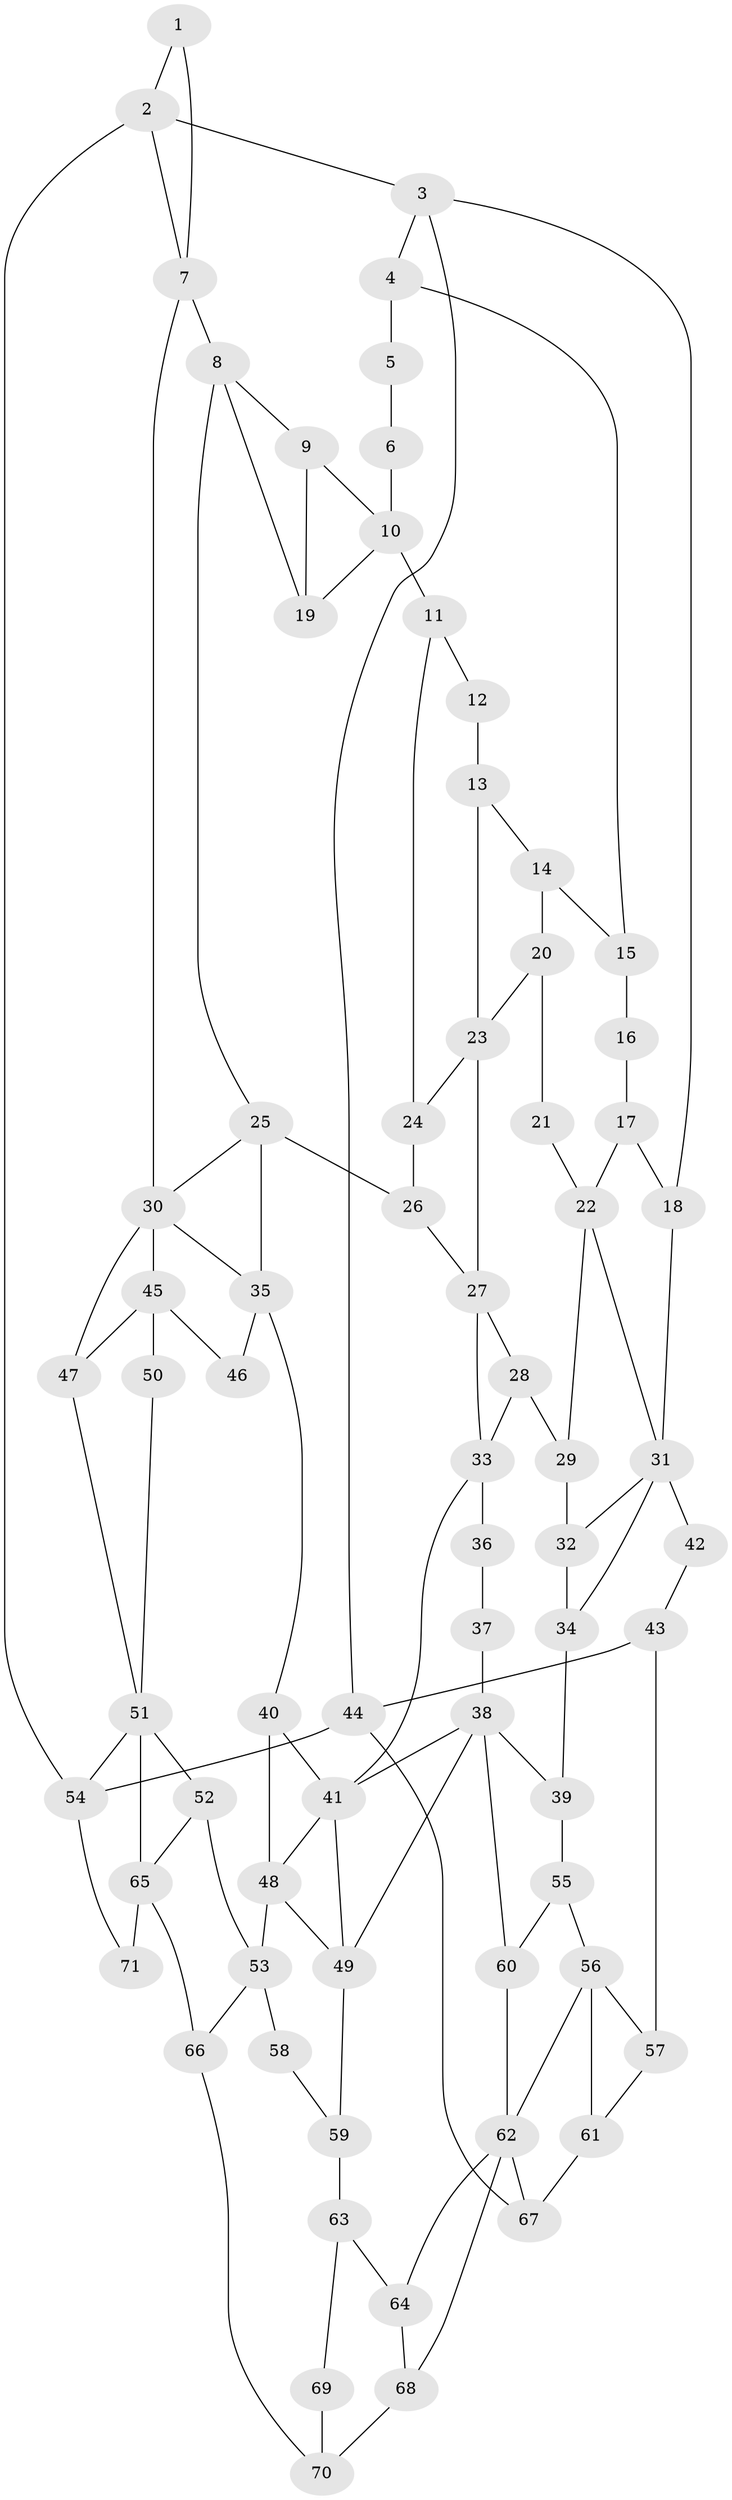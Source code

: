 // original degree distribution, {3: 0.035211267605633804, 6: 0.2323943661971831, 5: 0.528169014084507, 4: 0.20422535211267606}
// Generated by graph-tools (version 1.1) at 2025/38/03/09/25 02:38:52]
// undirected, 71 vertices, 115 edges
graph export_dot {
graph [start="1"]
  node [color=gray90,style=filled];
  1;
  2;
  3;
  4;
  5;
  6;
  7;
  8;
  9;
  10;
  11;
  12;
  13;
  14;
  15;
  16;
  17;
  18;
  19;
  20;
  21;
  22;
  23;
  24;
  25;
  26;
  27;
  28;
  29;
  30;
  31;
  32;
  33;
  34;
  35;
  36;
  37;
  38;
  39;
  40;
  41;
  42;
  43;
  44;
  45;
  46;
  47;
  48;
  49;
  50;
  51;
  52;
  53;
  54;
  55;
  56;
  57;
  58;
  59;
  60;
  61;
  62;
  63;
  64;
  65;
  66;
  67;
  68;
  69;
  70;
  71;
  1 -- 2 [weight=1.0];
  1 -- 7 [weight=1.0];
  2 -- 3 [weight=1.0];
  2 -- 7 [weight=1.0];
  2 -- 54 [weight=1.0];
  3 -- 4 [weight=1.0];
  3 -- 18 [weight=1.0];
  3 -- 44 [weight=1.0];
  4 -- 5 [weight=2.0];
  4 -- 15 [weight=1.0];
  5 -- 6 [weight=1.0];
  6 -- 10 [weight=2.0];
  7 -- 8 [weight=2.0];
  7 -- 30 [weight=2.0];
  8 -- 9 [weight=1.0];
  8 -- 19 [weight=1.0];
  8 -- 25 [weight=1.0];
  9 -- 10 [weight=1.0];
  9 -- 19 [weight=1.0];
  10 -- 11 [weight=2.0];
  10 -- 19 [weight=1.0];
  11 -- 12 [weight=2.0];
  11 -- 24 [weight=1.0];
  12 -- 13 [weight=1.0];
  13 -- 14 [weight=1.0];
  13 -- 23 [weight=1.0];
  14 -- 15 [weight=1.0];
  14 -- 20 [weight=1.0];
  15 -- 16 [weight=1.0];
  16 -- 17 [weight=2.0];
  17 -- 18 [weight=1.0];
  17 -- 22 [weight=2.0];
  18 -- 31 [weight=1.0];
  20 -- 21 [weight=1.0];
  20 -- 23 [weight=2.0];
  21 -- 22 [weight=2.0];
  22 -- 29 [weight=1.0];
  22 -- 31 [weight=1.0];
  23 -- 24 [weight=1.0];
  23 -- 27 [weight=2.0];
  24 -- 26 [weight=1.0];
  25 -- 26 [weight=2.0];
  25 -- 30 [weight=1.0];
  25 -- 35 [weight=2.0];
  26 -- 27 [weight=1.0];
  27 -- 28 [weight=1.0];
  27 -- 33 [weight=1.0];
  28 -- 29 [weight=1.0];
  28 -- 33 [weight=1.0];
  29 -- 32 [weight=1.0];
  30 -- 35 [weight=1.0];
  30 -- 45 [weight=1.0];
  30 -- 47 [weight=1.0];
  31 -- 32 [weight=1.0];
  31 -- 34 [weight=1.0];
  31 -- 42 [weight=2.0];
  32 -- 34 [weight=1.0];
  33 -- 36 [weight=2.0];
  33 -- 41 [weight=1.0];
  34 -- 39 [weight=1.0];
  35 -- 40 [weight=2.0];
  35 -- 46 [weight=1.0];
  36 -- 37 [weight=1.0];
  37 -- 38 [weight=2.0];
  38 -- 39 [weight=1.0];
  38 -- 41 [weight=1.0];
  38 -- 49 [weight=1.0];
  38 -- 60 [weight=1.0];
  39 -- 55 [weight=1.0];
  40 -- 41 [weight=1.0];
  40 -- 48 [weight=2.0];
  41 -- 48 [weight=1.0];
  41 -- 49 [weight=1.0];
  42 -- 43 [weight=1.0];
  43 -- 44 [weight=1.0];
  43 -- 57 [weight=1.0];
  44 -- 54 [weight=1.0];
  44 -- 67 [weight=1.0];
  45 -- 46 [weight=2.0];
  45 -- 47 [weight=1.0];
  45 -- 50 [weight=2.0];
  47 -- 51 [weight=1.0];
  48 -- 49 [weight=1.0];
  48 -- 53 [weight=2.0];
  49 -- 59 [weight=1.0];
  50 -- 51 [weight=1.0];
  51 -- 52 [weight=1.0];
  51 -- 54 [weight=1.0];
  51 -- 65 [weight=1.0];
  52 -- 53 [weight=1.0];
  52 -- 65 [weight=1.0];
  53 -- 58 [weight=1.0];
  53 -- 66 [weight=1.0];
  54 -- 71 [weight=1.0];
  55 -- 56 [weight=1.0];
  55 -- 60 [weight=1.0];
  56 -- 57 [weight=1.0];
  56 -- 61 [weight=3.0];
  56 -- 62 [weight=1.0];
  57 -- 61 [weight=2.0];
  58 -- 59 [weight=1.0];
  59 -- 63 [weight=1.0];
  60 -- 62 [weight=1.0];
  61 -- 67 [weight=1.0];
  62 -- 64 [weight=1.0];
  62 -- 67 [weight=1.0];
  62 -- 68 [weight=1.0];
  63 -- 64 [weight=1.0];
  63 -- 69 [weight=1.0];
  64 -- 68 [weight=1.0];
  65 -- 66 [weight=2.0];
  65 -- 71 [weight=2.0];
  66 -- 70 [weight=1.0];
  68 -- 70 [weight=1.0];
  69 -- 70 [weight=1.0];
}
